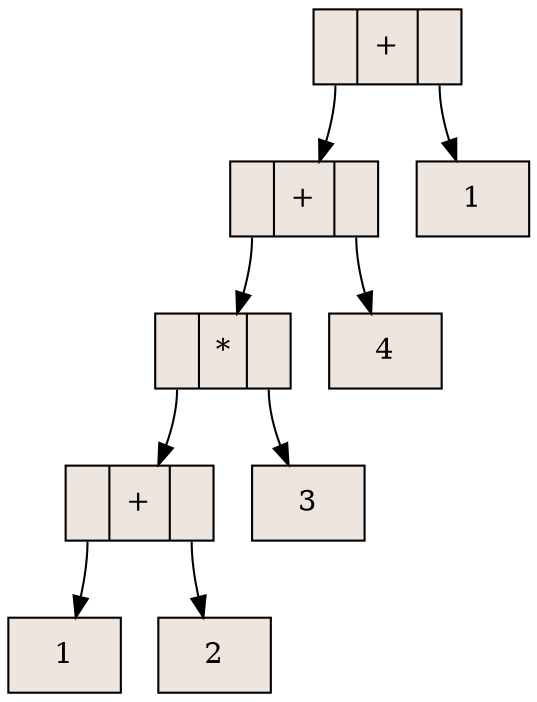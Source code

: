 digraph grafica{
rankdir=TB;
node [shape = record, style=filled, fillcolor=seashell2];
nodo9 [ label ="<C0>|+|<C1>"];
nodo7 [ label ="<C0>|+|<C1>"];
nodo5 [ label ="<C0>|*|<C1>"];
nodo3 [ label ="<C0>|+|<C1>"];
nodo1 [ label ="1"];
nodo3:C0->nodo1
nodo2 [ label ="2"];
nodo3:C1->nodo2
nodo5:C0->nodo3
nodo4 [ label ="3"];
nodo5:C1->nodo4
nodo7:C0->nodo5
nodo6 [ label ="4"];
nodo7:C1->nodo6
nodo9:C0->nodo7
nodo8 [ label ="1"];
nodo9:C1->nodo8
}
